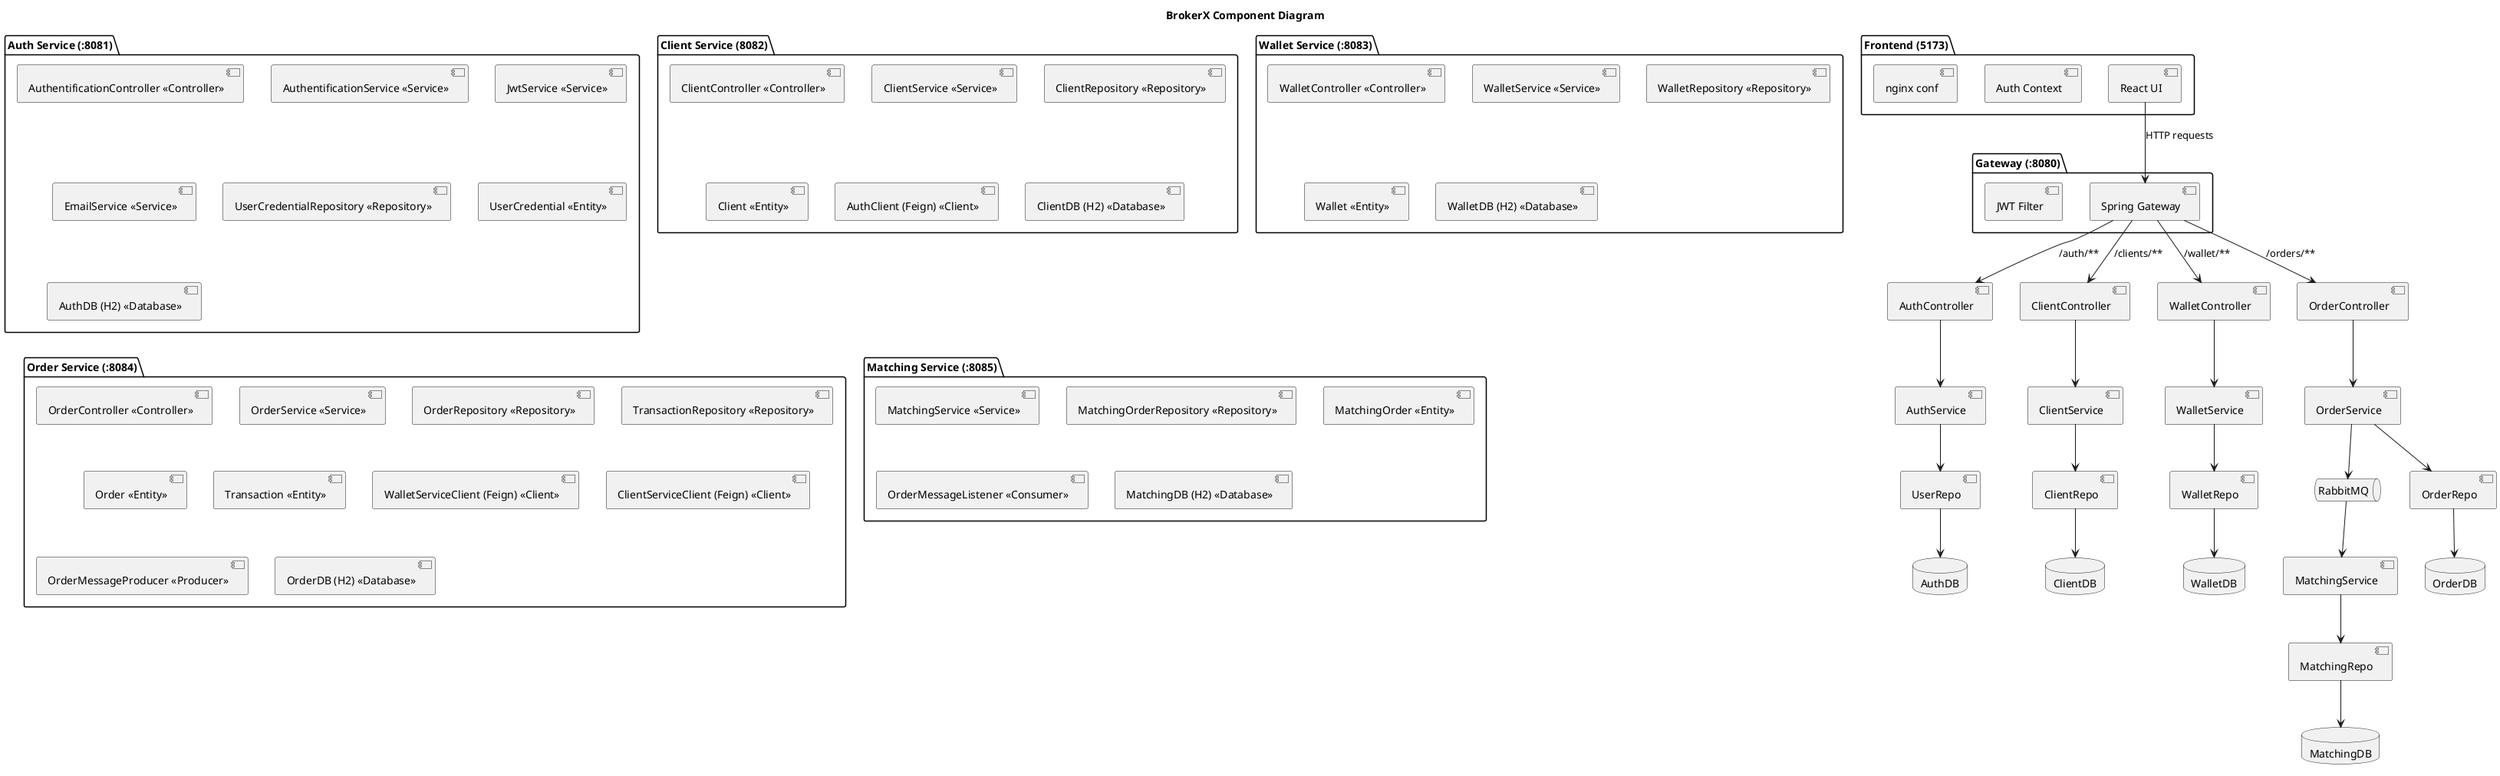 @startuml component_simple
title BrokerX Component Diagram

package "Frontend (5173)" {
  [React UI]
  [Auth Context]
  [nginx conf]
}

package "Gateway (:8080)" {
  [Spring Gateway]
  [JWT Filter]
}

package "Auth Service (:8081)" {
  [AuthentificationController <<Controller>>]
  [AuthentificationService <<Service>>]
  [JwtService <<Service>>]
  [EmailService <<Service>>]
  [UserCredentialRepository <<Repository>>]
  [UserCredential <<Entity>>]
  [AuthDB (H2) <<Database>>]
}

package "Client Service (8082)" {
  [ClientController <<Controller>>]
  [ClientService <<Service>>]
  [ClientRepository <<Repository>>]
  [Client <<Entity>>]
  [AuthClient (Feign) <<Client>>]
  [ClientDB (H2) <<Database>>]
}
package "Wallet Service (:8083)" {
  [WalletController <<Controller>>]
  [WalletService <<Service>>]
  [WalletRepository <<Repository>>]
  [Wallet <<Entity>>]
  [WalletDB (H2) <<Database>>]
}

package "Order Service (:8084)" {
  [OrderController <<Controller>>]
  [OrderService <<Service>>]
  [OrderRepository <<Repository>>]
  [TransactionRepository <<Repository>>]
  [Order <<Entity>>]
  [Transaction <<Entity>>]
  [WalletServiceClient (Feign) <<Client>>]
  [ClientServiceClient (Feign) <<Client>>]
  [OrderMessageProducer <<Producer>>]
  [OrderDB (H2) <<Database>>]
}

package "Matching Service (:8085)" {
  [MatchingService <<Service>>]
  [MatchingOrderRepository <<Repository>>]
  [MatchingOrder <<Entity>>]
  [OrderMessageListener <<Consumer>>]
  [MatchingDB (H2) <<Database>>]
}

database "AuthDB" 
database "ClientDB"
database "WalletDB" 
database "OrderDB"
database "MatchingDB"

queue "RabbitMQ"

[React UI] --> [Spring Gateway] : HTTP requests
[Spring Gateway] --> [AuthController] : /auth/**
[Spring Gateway] --> [ClientController] : /clients/**
[Spring Gateway] --> [WalletController] : /wallet/**
[Spring Gateway] --> [OrderController] : /orders/**

[AuthController] --> [AuthService]
[AuthService] --> [UserRepo]
[UserRepo] --> [AuthDB]

[ClientController] --> [ClientService]
[ClientService] --> [ClientRepo]
[ClientRepo] --> [ClientDB]

[WalletController] --> [WalletService]
[WalletService] --> [WalletRepo]
[WalletRepo] --> [WalletDB]

[OrderController] --> [OrderService]
[OrderService] --> [OrderRepo]
[OrderRepo] --> [OrderDB]
[OrderService] --> [RabbitMQ]

[RabbitMQ] --> [MatchingService]
[MatchingService] --> [MatchingRepo]
[MatchingRepo] --> [MatchingDB]

@enduml